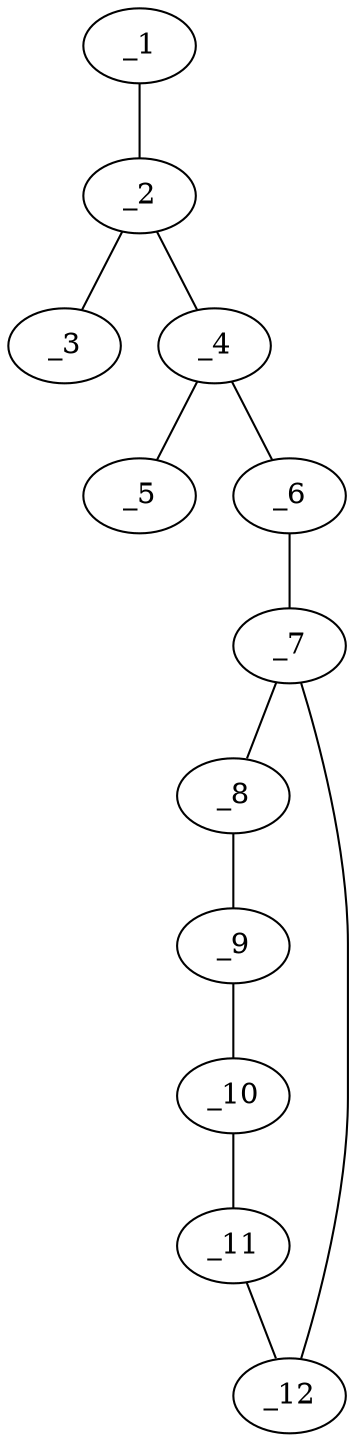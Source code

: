 graph molid646165 {
	_1	 [charge=0,
		chem=1,
		symbol="C  ",
		x="4.5981",
		y="2.5"];
	_2	 [charge=0,
		chem=1,
		symbol="C  ",
		x="3.7321",
		y=2];
	_1 -- _2	 [valence=1];
	_3	 [charge=0,
		chem=2,
		symbol="O  ",
		x="2.866",
		y="2.5"];
	_2 -- _3	 [valence=2];
	_4	 [charge=0,
		chem=4,
		symbol="N  ",
		x="3.7321",
		y=1];
	_2 -- _4	 [valence=1];
	_5	 [charge=0,
		chem=2,
		symbol="O  ",
		x="4.5981",
		y="0.5"];
	_4 -- _5	 [valence=1];
	_6	 [charge=0,
		chem=1,
		symbol="C  ",
		x="2.866",
		y="0.5"];
	_4 -- _6	 [valence=1];
	_7	 [charge=0,
		chem=1,
		symbol="C  ",
		x="2.866",
		y="-0.5"];
	_6 -- _7	 [valence=1];
	_8	 [charge=0,
		chem=1,
		symbol="C  ",
		x=2,
		y="-1"];
	_7 -- _8	 [valence=1];
	_12	 [charge=0,
		chem=1,
		symbol="C  ",
		x="3.7321",
		y="-1"];
	_7 -- _12	 [valence=2];
	_9	 [charge=0,
		chem=1,
		symbol="C  ",
		x=2,
		y="-2"];
	_8 -- _9	 [valence=2];
	_10	 [charge=0,
		chem=1,
		symbol="C  ",
		x="2.866",
		y="-2.5"];
	_9 -- _10	 [valence=1];
	_11	 [charge=0,
		chem=1,
		symbol="C  ",
		x="3.7321",
		y="-2"];
	_10 -- _11	 [valence=2];
	_11 -- _12	 [valence=1];
}
